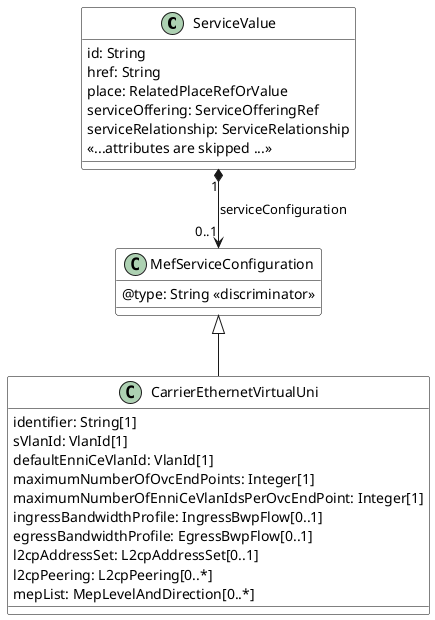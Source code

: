 @startuml
skinparam {
    ClassBackgroundColor White
    ClassBorderColor Black
}

class ServiceValue {
    id: String
    href: String
    place: RelatedPlaceRefOrValue
    serviceOffering: ServiceOfferingRef
    serviceRelationship: ServiceRelationship
    << ...attributes are skipped ...>>
}

class MefServiceConfiguration {
    @type: String <<discriminator>>
}

class CarrierEthernetVirtualUni {
    identifier: String[1]
    sVlanId: VlanId[1]
    defaultEnniCeVlanId: VlanId[1]
    maximumNumberOfOvcEndPoints: Integer[1]
    maximumNumberOfEnniCeVlanIdsPerOvcEndPoint: Integer[1]
    ingressBandwidthProfile: IngressBwpFlow[0..1]
    egressBandwidthProfile: EgressBwpFlow[0..1]
    l2cpAddressSet: L2cpAddressSet[0..1]
    l2cpPeering: L2cpPeering[0..*]
    mepList: MepLevelAndDirection[0..*]
}


MefServiceConfiguration <|-- CarrierEthernetVirtualUni
ServiceValue "1" *--> "0..1" MefServiceConfiguration: serviceConfiguration

@enduml